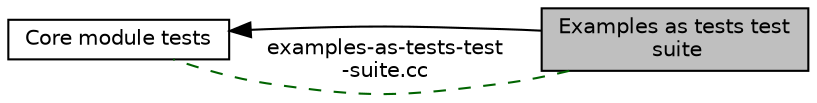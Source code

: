 digraph "Examples as tests test suite"
{
  edge [fontname="Helvetica",fontsize="10",labelfontname="Helvetica",labelfontsize="10"];
  node [fontname="Helvetica",fontsize="10",shape=box];
  rankdir=LR;
  Node2 [label="Core module tests",height=0.2,width=0.4,color="black", fillcolor="white", style="filled",URL="$group__core-tests.html",tooltip="TestSuites for the Core module."];
  Node1 [label="Examples as tests test\l suite",height=0.2,width=0.4,color="black", fillcolor="grey75", style="filled", fontcolor="black",tooltip="Runs several examples as tests in order to test ExampleAsTestSuite and ExampleAsTestCase."];
  Node2->Node1 [shape=plaintext, dir="back", style="solid"];
  Node1->Node2 [shape=plaintext, label="examples-as-tests-test\l-suite.cc", color="darkgreen", dir="none", style="dashed"];
}
